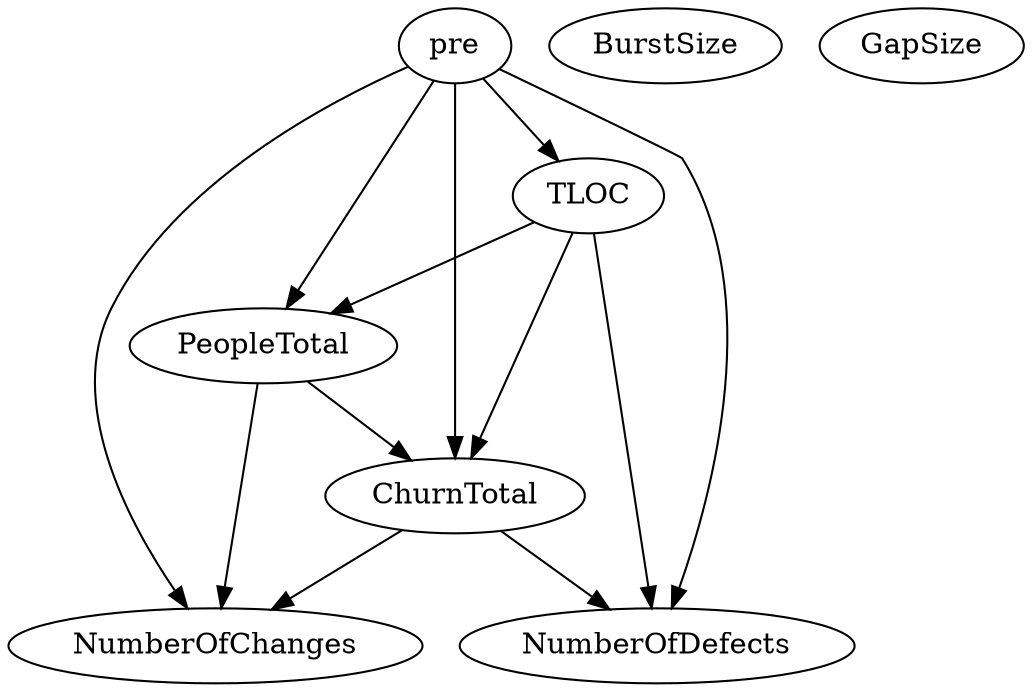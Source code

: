 digraph {
   PeopleTotal;
   NumberOfChanges;
   ChurnTotal;
   TLOC;
   pre;
   NumberOfDefects;
   BurstSize;
   GapSize;
   PeopleTotal -> NumberOfChanges;
   PeopleTotal -> ChurnTotal;
   ChurnTotal -> NumberOfChanges;
   ChurnTotal -> NumberOfDefects;
   TLOC -> PeopleTotal;
   TLOC -> ChurnTotal;
   TLOC -> NumberOfDefects;
   pre -> PeopleTotal;
   pre -> NumberOfChanges;
   pre -> ChurnTotal;
   pre -> TLOC;
   pre -> NumberOfDefects;
}
